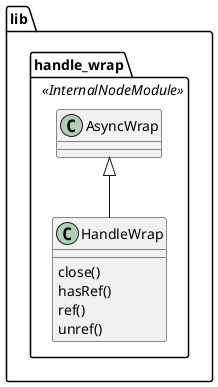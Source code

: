 @startuml node_binding/handle_wrap

namespace lib {
  namespace handle_wrap <<InternalNodeModule>> {
    class HandleWrap extends AsyncWrap {
      close()
      hasRef()
      ref()
      unref()
    }
  }
}

@enduml
